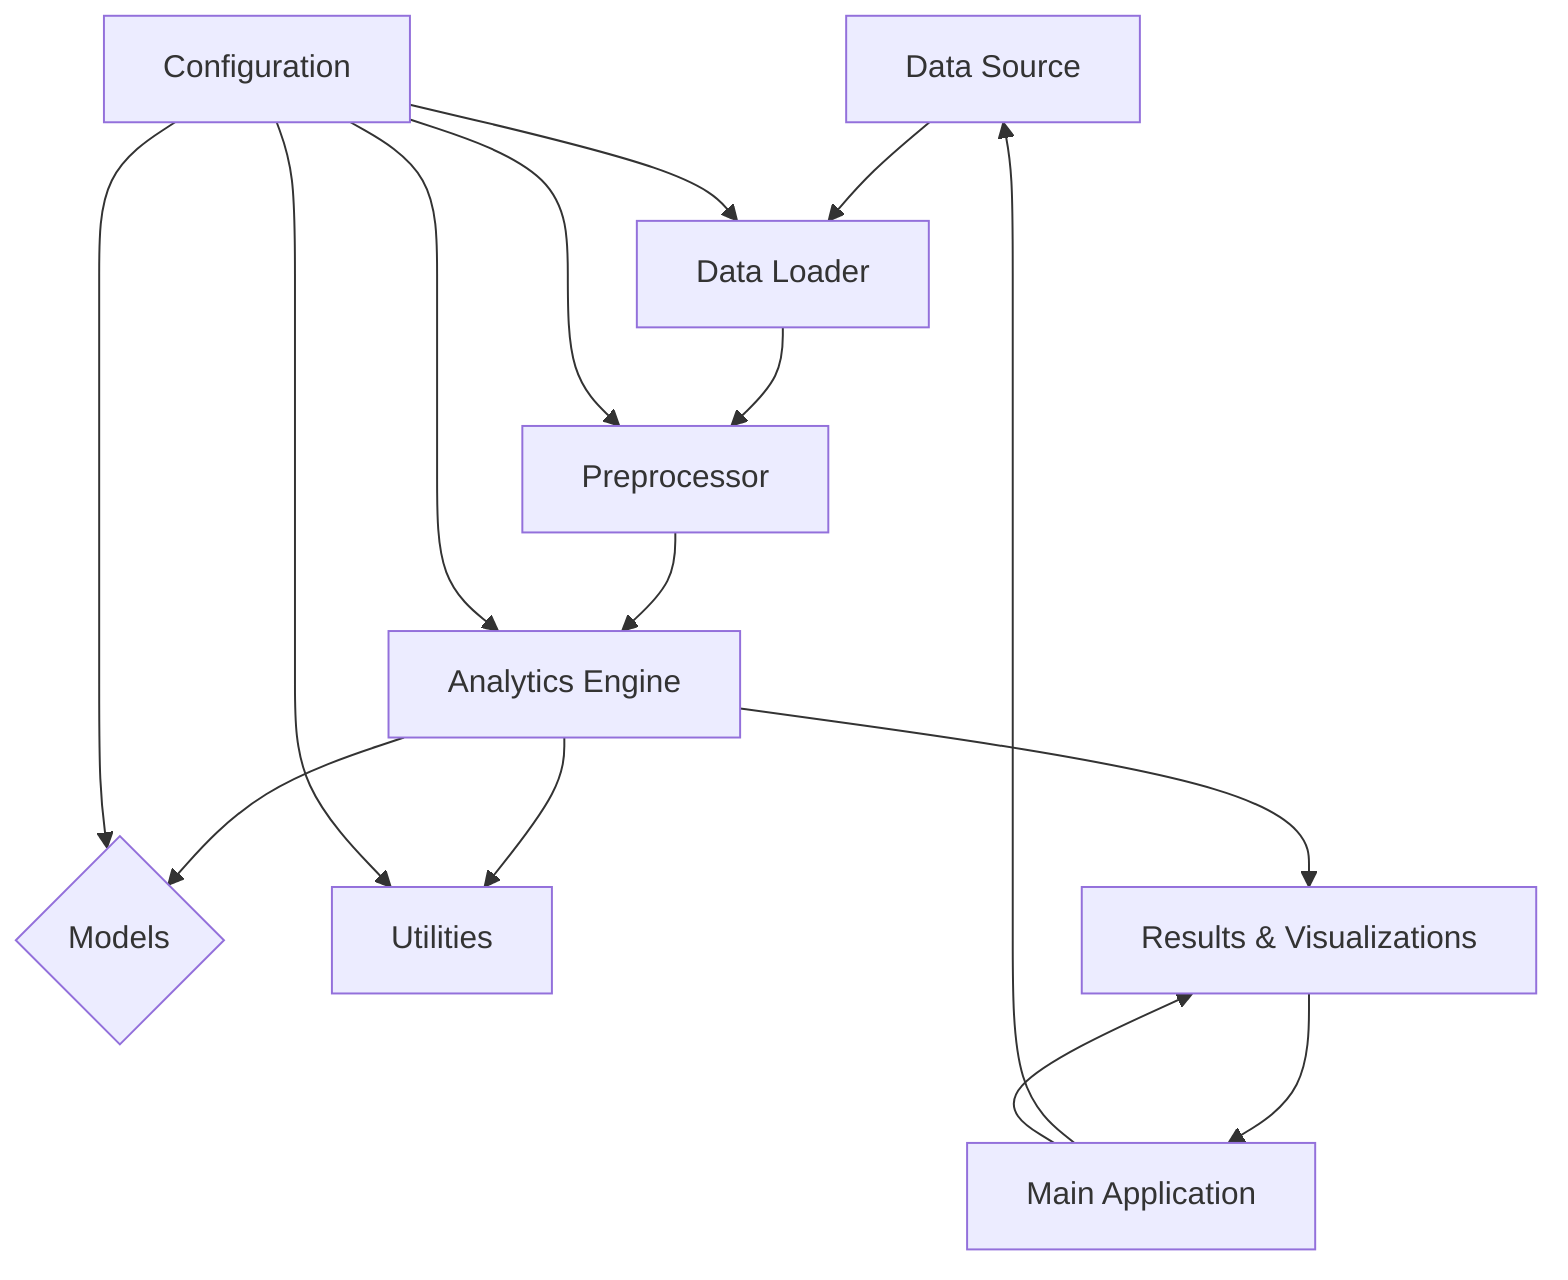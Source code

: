 graph TD
    A[Data Source] --> B[Data Loader]
    B --> C[Preprocessor]
    C --> D[Analytics Engine]
    D --> E{Models}
    D --> F[Utilities]
    G[Configuration] --> B
    G --> C
    G --> D
    G --> E
    G --> F
    D --> H[Results & Visualizations]
    H --> I[Main Application]
    I --> A
    I --> H